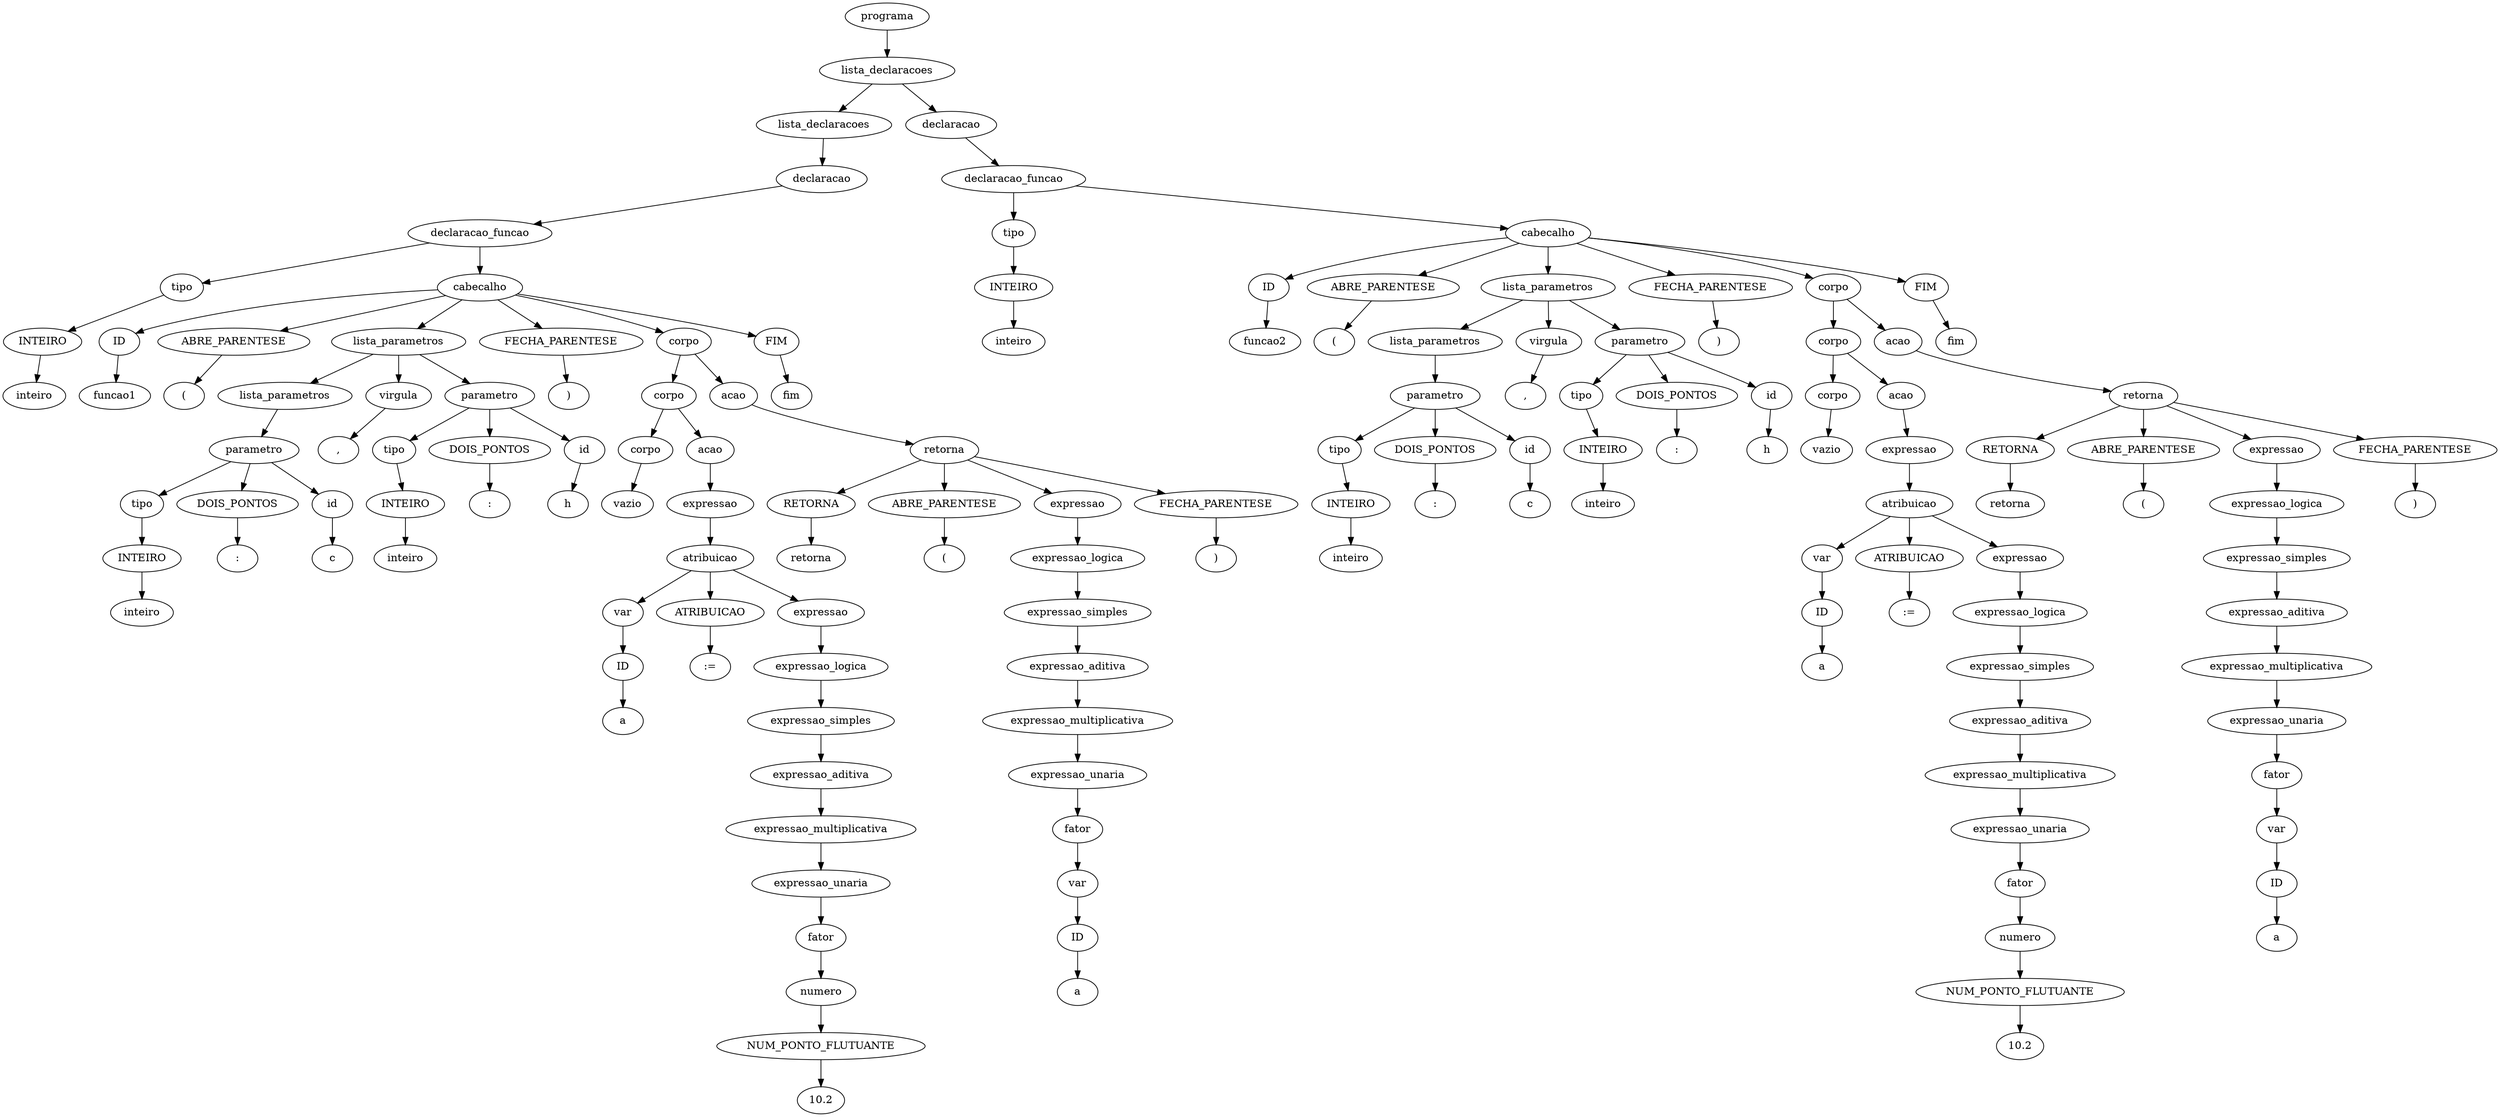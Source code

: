 digraph tree {
    "0x0" [label="programa"];
    "0x1" [label="lista_declaracoes"];
    "0x2" [label="lista_declaracoes"];
    "0x3" [label="declaracao"];
    "0x4" [label="declaracao_funcao"];
    "0x5" [label="tipo"];
    "0x6" [label="INTEIRO"];
    "0x7" [label="inteiro"];
    "0x8" [label="cabecalho"];
    "0x9" [label="ID"];
    "0xa" [label="funcao1"];
    "0xb" [label="ABRE_PARENTESE"];
    "0xc" [label="("];
    "0xd" [label="lista_parametros"];
    "0xe" [label="lista_parametros"];
    "0xf" [label="parametro"];
    "0x10" [label="tipo"];
    "0x11" [label="INTEIRO"];
    "0x12" [label="inteiro"];
    "0x13" [label="DOIS_PONTOS"];
    "0x14" [label=":"];
    "0x15" [label="id"];
    "0x16" [label="c"];
    "0x17" [label="virgula"];
    "0x18" [label=","];
    "0x19" [label="parametro"];
    "0x1a" [label="tipo"];
    "0x1b" [label="INTEIRO"];
    "0x1c" [label="inteiro"];
    "0x1d" [label="DOIS_PONTOS"];
    "0x1e" [label=":"];
    "0x1f" [label="id"];
    "0x20" [label="h"];
    "0x21" [label="FECHA_PARENTESE"];
    "0x22" [label=")"];
    "0x23" [label="corpo"];
    "0x24" [label="corpo"];
    "0x25" [label="corpo"];
    "0x26" [label="vazio"];
    "0x27" [label="acao"];
    "0x28" [label="expressao"];
    "0x29" [label="atribuicao"];
    "0x2a" [label="var"];
    "0x2b" [label="ID"];
    "0x2c" [label="a"];
    "0x2d" [label="ATRIBUICAO"];
    "0x2e" [label=":="];
    "0x2f" [label="expressao"];
    "0x30" [label="expressao_logica"];
    "0x31" [label="expressao_simples"];
    "0x32" [label="expressao_aditiva"];
    "0x33" [label="expressao_multiplicativa"];
    "0x34" [label="expressao_unaria"];
    "0x35" [label="fator"];
    "0x36" [label="numero"];
    "0x37" [label="NUM_PONTO_FLUTUANTE"];
    "0x38" [label="10.2"];
    "0x39" [label="acao"];
    "0x3a" [label="retorna"];
    "0x3b" [label="RETORNA"];
    "0x3c" [label="retorna"];
    "0x3d" [label="ABRE_PARENTESE"];
    "0x3e" [label="("];
    "0x3f" [label="expressao"];
    "0x40" [label="expressao_logica"];
    "0x41" [label="expressao_simples"];
    "0x42" [label="expressao_aditiva"];
    "0x43" [label="expressao_multiplicativa"];
    "0x44" [label="expressao_unaria"];
    "0x45" [label="fator"];
    "0x46" [label="var"];
    "0x47" [label="ID"];
    "0x48" [label="a"];
    "0x49" [label="FECHA_PARENTESE"];
    "0x4a" [label=")"];
    "0x4b" [label="FIM"];
    "0x4c" [label="fim"];
    "0x4d" [label="declaracao"];
    "0x4e" [label="declaracao_funcao"];
    "0x4f" [label="tipo"];
    "0x50" [label="INTEIRO"];
    "0x51" [label="inteiro"];
    "0x52" [label="cabecalho"];
    "0x53" [label="ID"];
    "0x54" [label="funcao2"];
    "0x55" [label="ABRE_PARENTESE"];
    "0x56" [label="("];
    "0x57" [label="lista_parametros"];
    "0x58" [label="lista_parametros"];
    "0x59" [label="parametro"];
    "0x5a" [label="tipo"];
    "0x5b" [label="INTEIRO"];
    "0x5c" [label="inteiro"];
    "0x5d" [label="DOIS_PONTOS"];
    "0x5e" [label=":"];
    "0x5f" [label="id"];
    "0x60" [label="c"];
    "0x61" [label="virgula"];
    "0x62" [label=","];
    "0x63" [label="parametro"];
    "0x64" [label="tipo"];
    "0x65" [label="INTEIRO"];
    "0x66" [label="inteiro"];
    "0x67" [label="DOIS_PONTOS"];
    "0x68" [label=":"];
    "0x69" [label="id"];
    "0x6a" [label="h"];
    "0x6b" [label="FECHA_PARENTESE"];
    "0x6c" [label=")"];
    "0x6d" [label="corpo"];
    "0x6e" [label="corpo"];
    "0x6f" [label="corpo"];
    "0x70" [label="vazio"];
    "0x71" [label="acao"];
    "0x72" [label="expressao"];
    "0x73" [label="atribuicao"];
    "0x74" [label="var"];
    "0x75" [label="ID"];
    "0x76" [label="a"];
    "0x77" [label="ATRIBUICAO"];
    "0x78" [label=":="];
    "0x79" [label="expressao"];
    "0x7a" [label="expressao_logica"];
    "0x7b" [label="expressao_simples"];
    "0x7c" [label="expressao_aditiva"];
    "0x7d" [label="expressao_multiplicativa"];
    "0x7e" [label="expressao_unaria"];
    "0x7f" [label="fator"];
    "0x80" [label="numero"];
    "0x81" [label="NUM_PONTO_FLUTUANTE"];
    "0x82" [label="10.2"];
    "0x83" [label="acao"];
    "0x84" [label="retorna"];
    "0x85" [label="RETORNA"];
    "0x86" [label="retorna"];
    "0x87" [label="ABRE_PARENTESE"];
    "0x88" [label="("];
    "0x89" [label="expressao"];
    "0x8a" [label="expressao_logica"];
    "0x8b" [label="expressao_simples"];
    "0x8c" [label="expressao_aditiva"];
    "0x8d" [label="expressao_multiplicativa"];
    "0x8e" [label="expressao_unaria"];
    "0x8f" [label="fator"];
    "0x90" [label="var"];
    "0x91" [label="ID"];
    "0x92" [label="a"];
    "0x93" [label="FECHA_PARENTESE"];
    "0x94" [label=")"];
    "0x95" [label="FIM"];
    "0x96" [label="fim"];
    "0x0" -> "0x1";
    "0x1" -> "0x2";
    "0x1" -> "0x4d";
    "0x2" -> "0x3";
    "0x3" -> "0x4";
    "0x4" -> "0x5";
    "0x4" -> "0x8";
    "0x5" -> "0x6";
    "0x6" -> "0x7";
    "0x8" -> "0x9";
    "0x8" -> "0xb";
    "0x8" -> "0xd";
    "0x8" -> "0x21";
    "0x8" -> "0x23";
    "0x8" -> "0x4b";
    "0x9" -> "0xa";
    "0xb" -> "0xc";
    "0xd" -> "0xe";
    "0xd" -> "0x17";
    "0xd" -> "0x19";
    "0xe" -> "0xf";
    "0xf" -> "0x10";
    "0xf" -> "0x13";
    "0xf" -> "0x15";
    "0x10" -> "0x11";
    "0x11" -> "0x12";
    "0x13" -> "0x14";
    "0x15" -> "0x16";
    "0x17" -> "0x18";
    "0x19" -> "0x1a";
    "0x19" -> "0x1d";
    "0x19" -> "0x1f";
    "0x1a" -> "0x1b";
    "0x1b" -> "0x1c";
    "0x1d" -> "0x1e";
    "0x1f" -> "0x20";
    "0x21" -> "0x22";
    "0x23" -> "0x24";
    "0x23" -> "0x39";
    "0x24" -> "0x25";
    "0x24" -> "0x27";
    "0x25" -> "0x26";
    "0x27" -> "0x28";
    "0x28" -> "0x29";
    "0x29" -> "0x2a";
    "0x29" -> "0x2d";
    "0x29" -> "0x2f";
    "0x2a" -> "0x2b";
    "0x2b" -> "0x2c";
    "0x2d" -> "0x2e";
    "0x2f" -> "0x30";
    "0x30" -> "0x31";
    "0x31" -> "0x32";
    "0x32" -> "0x33";
    "0x33" -> "0x34";
    "0x34" -> "0x35";
    "0x35" -> "0x36";
    "0x36" -> "0x37";
    "0x37" -> "0x38";
    "0x39" -> "0x3a";
    "0x3a" -> "0x3b";
    "0x3a" -> "0x3d";
    "0x3a" -> "0x3f";
    "0x3a" -> "0x49";
    "0x3b" -> "0x3c";
    "0x3d" -> "0x3e";
    "0x3f" -> "0x40";
    "0x40" -> "0x41";
    "0x41" -> "0x42";
    "0x42" -> "0x43";
    "0x43" -> "0x44";
    "0x44" -> "0x45";
    "0x45" -> "0x46";
    "0x46" -> "0x47";
    "0x47" -> "0x48";
    "0x49" -> "0x4a";
    "0x4b" -> "0x4c";
    "0x4d" -> "0x4e";
    "0x4e" -> "0x4f";
    "0x4e" -> "0x52";
    "0x4f" -> "0x50";
    "0x50" -> "0x51";
    "0x52" -> "0x53";
    "0x52" -> "0x55";
    "0x52" -> "0x57";
    "0x52" -> "0x6b";
    "0x52" -> "0x6d";
    "0x52" -> "0x95";
    "0x53" -> "0x54";
    "0x55" -> "0x56";
    "0x57" -> "0x58";
    "0x57" -> "0x61";
    "0x57" -> "0x63";
    "0x58" -> "0x59";
    "0x59" -> "0x5a";
    "0x59" -> "0x5d";
    "0x59" -> "0x5f";
    "0x5a" -> "0x5b";
    "0x5b" -> "0x5c";
    "0x5d" -> "0x5e";
    "0x5f" -> "0x60";
    "0x61" -> "0x62";
    "0x63" -> "0x64";
    "0x63" -> "0x67";
    "0x63" -> "0x69";
    "0x64" -> "0x65";
    "0x65" -> "0x66";
    "0x67" -> "0x68";
    "0x69" -> "0x6a";
    "0x6b" -> "0x6c";
    "0x6d" -> "0x6e";
    "0x6d" -> "0x83";
    "0x6e" -> "0x6f";
    "0x6e" -> "0x71";
    "0x6f" -> "0x70";
    "0x71" -> "0x72";
    "0x72" -> "0x73";
    "0x73" -> "0x74";
    "0x73" -> "0x77";
    "0x73" -> "0x79";
    "0x74" -> "0x75";
    "0x75" -> "0x76";
    "0x77" -> "0x78";
    "0x79" -> "0x7a";
    "0x7a" -> "0x7b";
    "0x7b" -> "0x7c";
    "0x7c" -> "0x7d";
    "0x7d" -> "0x7e";
    "0x7e" -> "0x7f";
    "0x7f" -> "0x80";
    "0x80" -> "0x81";
    "0x81" -> "0x82";
    "0x83" -> "0x84";
    "0x84" -> "0x85";
    "0x84" -> "0x87";
    "0x84" -> "0x89";
    "0x84" -> "0x93";
    "0x85" -> "0x86";
    "0x87" -> "0x88";
    "0x89" -> "0x8a";
    "0x8a" -> "0x8b";
    "0x8b" -> "0x8c";
    "0x8c" -> "0x8d";
    "0x8d" -> "0x8e";
    "0x8e" -> "0x8f";
    "0x8f" -> "0x90";
    "0x90" -> "0x91";
    "0x91" -> "0x92";
    "0x93" -> "0x94";
    "0x95" -> "0x96";
}
